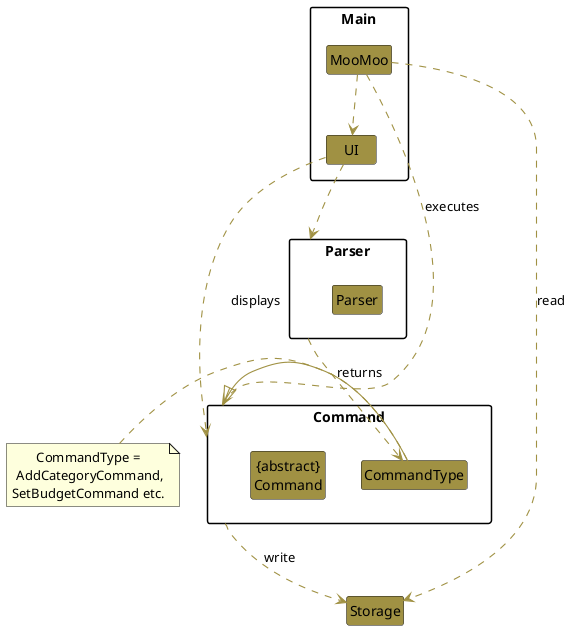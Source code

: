 @startuml
skinparam arrowThickness 1.1
skinparam arrowColor #A09143
skinparam classBackgroundColor #A09143

hide footbox
hide members
hide circle

skinparam MinClassWidth 50
skinparam ParticipantPadding 10
skinparam Shadowing false
skinparam DefaultTextAlignment center
skinparam packageStyle Rectangle


package Main {
Class MooMoo
Class UI
}

package Parser {
Class Parser
}

package Command {
Class "{abstract}\nCommand" as Command
Class CommandType
}

UI ..> Parser
Parser ..> CommandType : returns
note left of CommandType: CommandType =\n AddCategoryCommand,\nSetBudgetCommand etc.

MooMoo ..> Command : executes
CommandType -|> Command
Command ..> Storage : write
MooMoo ..> UI
MooMoo ..> Storage : read
UI ..> Command : displays


@enduml